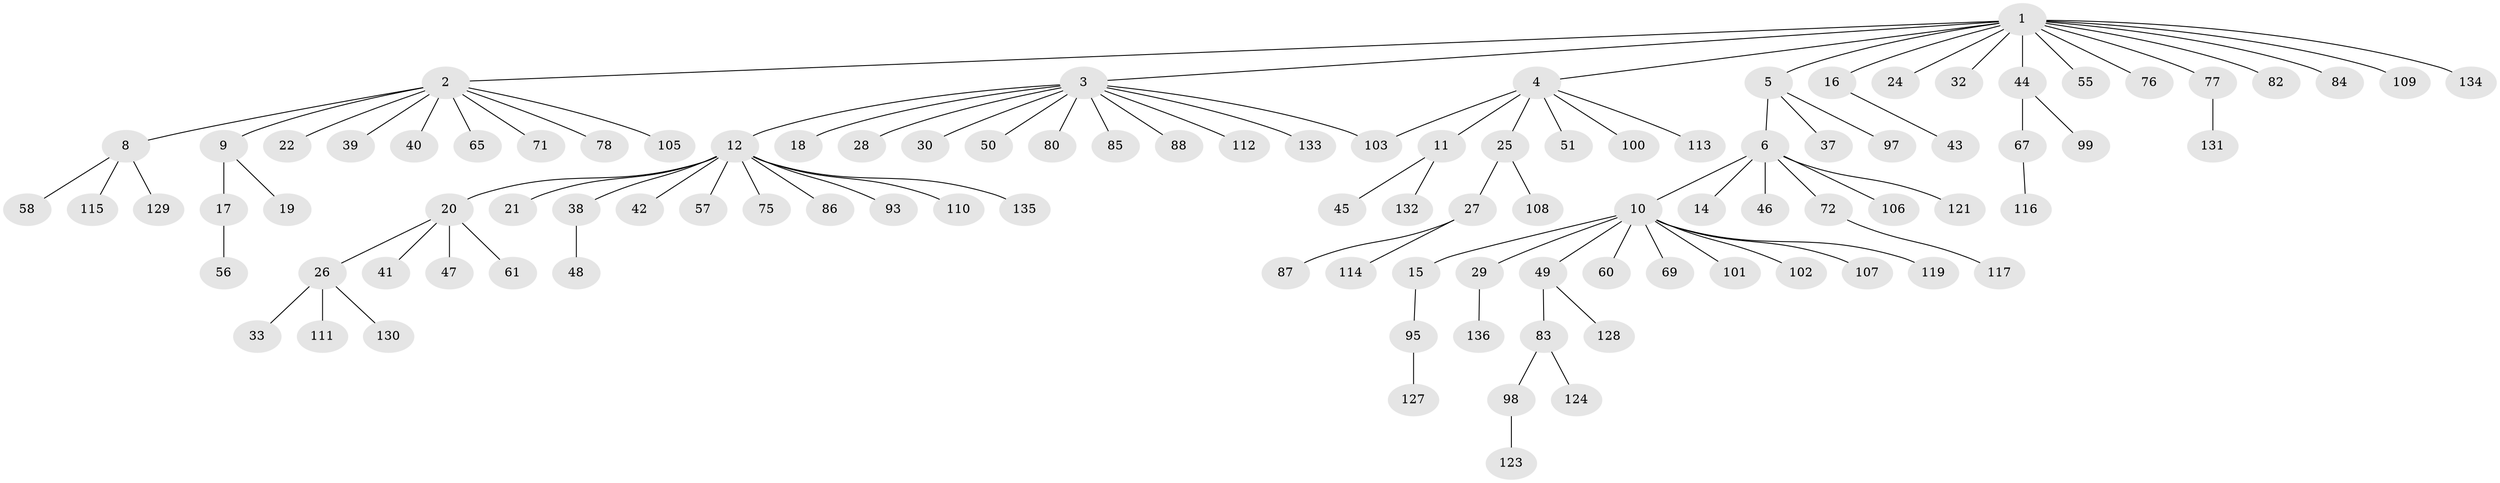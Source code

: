 // Generated by graph-tools (version 1.1) at 2025/23/03/03/25 07:23:52]
// undirected, 103 vertices, 103 edges
graph export_dot {
graph [start="1"]
  node [color=gray90,style=filled];
  1 [super="+7"];
  2 [super="+34"];
  3 [super="+31"];
  4 [super="+91"];
  5 [super="+66"];
  6 [super="+53"];
  8 [super="+52"];
  9 [super="+64"];
  10 [super="+23"];
  11 [super="+104"];
  12 [super="+13"];
  14;
  15;
  16;
  17 [super="+118"];
  18;
  19;
  20 [super="+35"];
  21;
  22;
  24 [super="+62"];
  25 [super="+54"];
  26 [super="+70"];
  27 [super="+126"];
  28;
  29 [super="+36"];
  30;
  32;
  33 [super="+68"];
  37;
  38;
  39;
  40 [super="+120"];
  41 [super="+63"];
  42;
  43 [super="+81"];
  44 [super="+59"];
  45;
  46;
  47;
  48;
  49 [super="+73"];
  50;
  51 [super="+92"];
  55;
  56;
  57 [super="+89"];
  58;
  60;
  61;
  65 [super="+79"];
  67 [super="+94"];
  69;
  71 [super="+74"];
  72;
  75;
  76;
  77;
  78 [super="+90"];
  80;
  82;
  83 [super="+96"];
  84;
  85 [super="+125"];
  86;
  87 [super="+122"];
  88;
  93;
  95;
  97;
  98;
  99;
  100;
  101;
  102;
  103;
  105;
  106;
  107;
  108;
  109;
  110;
  111;
  112;
  113;
  114;
  115;
  116;
  117;
  119;
  121;
  123;
  124;
  127;
  128;
  129;
  130;
  131;
  132;
  133;
  134;
  135;
  136;
  1 -- 2;
  1 -- 3;
  1 -- 4;
  1 -- 5;
  1 -- 16;
  1 -- 24;
  1 -- 77;
  1 -- 82;
  1 -- 84;
  1 -- 109;
  1 -- 134;
  1 -- 32;
  1 -- 55;
  1 -- 44;
  1 -- 76;
  2 -- 8;
  2 -- 9;
  2 -- 22;
  2 -- 39;
  2 -- 40;
  2 -- 65;
  2 -- 71;
  2 -- 78;
  2 -- 105;
  3 -- 12;
  3 -- 18;
  3 -- 28;
  3 -- 30;
  3 -- 50;
  3 -- 80;
  3 -- 88;
  3 -- 103;
  3 -- 112;
  3 -- 133;
  3 -- 85;
  4 -- 11;
  4 -- 25 [weight=2];
  4 -- 51;
  4 -- 100;
  4 -- 103;
  4 -- 113;
  5 -- 6;
  5 -- 37;
  5 -- 97;
  6 -- 10;
  6 -- 14;
  6 -- 46;
  6 -- 72;
  6 -- 106;
  6 -- 121;
  8 -- 58;
  8 -- 115;
  8 -- 129;
  9 -- 17;
  9 -- 19;
  10 -- 15;
  10 -- 29;
  10 -- 49;
  10 -- 60;
  10 -- 69;
  10 -- 101;
  10 -- 102;
  10 -- 107;
  10 -- 119;
  11 -- 45;
  11 -- 132;
  12 -- 21;
  12 -- 42;
  12 -- 86;
  12 -- 110;
  12 -- 20;
  12 -- 38;
  12 -- 135;
  12 -- 57;
  12 -- 75;
  12 -- 93;
  15 -- 95;
  16 -- 43;
  17 -- 56;
  20 -- 26;
  20 -- 41;
  20 -- 47;
  20 -- 61;
  25 -- 27;
  25 -- 108;
  26 -- 33;
  26 -- 111;
  26 -- 130;
  27 -- 87;
  27 -- 114;
  29 -- 136;
  38 -- 48;
  44 -- 67;
  44 -- 99;
  49 -- 128;
  49 -- 83;
  67 -- 116;
  72 -- 117;
  77 -- 131;
  83 -- 98;
  83 -- 124;
  95 -- 127;
  98 -- 123;
}
